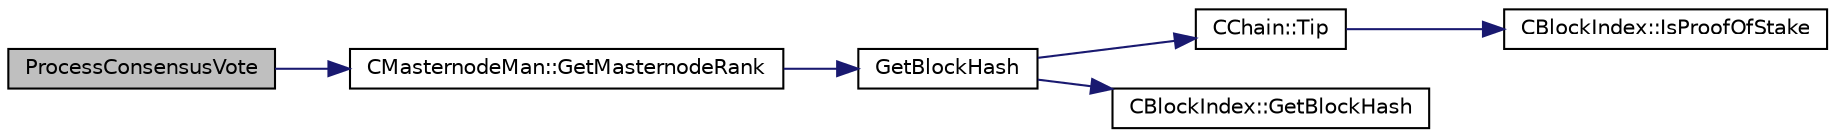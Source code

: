 digraph "ProcessConsensusVote"
{
  edge [fontname="Helvetica",fontsize="10",labelfontname="Helvetica",labelfontsize="10"];
  node [fontname="Helvetica",fontsize="10",shape=record];
  rankdir="LR";
  Node64 [label="ProcessConsensusVote",height=0.2,width=0.4,color="black", fillcolor="grey75", style="filled", fontcolor="black"];
  Node64 -> Node65 [color="midnightblue",fontsize="10",style="solid",fontname="Helvetica"];
  Node65 [label="CMasternodeMan::GetMasternodeRank",height=0.2,width=0.4,color="black", fillcolor="white", style="filled",URL="$class_c_masternode_man.html#a41fd522da90284837d5dcb1e2d2e7d7c"];
  Node65 -> Node66 [color="midnightblue",fontsize="10",style="solid",fontname="Helvetica"];
  Node66 [label="GetBlockHash",height=0.2,width=0.4,color="black", fillcolor="white", style="filled",URL="$masternode_8cpp.html#a32f5cbabfc2bd53c2f2daedf122a83cb"];
  Node66 -> Node67 [color="midnightblue",fontsize="10",style="solid",fontname="Helvetica"];
  Node67 [label="CChain::Tip",height=0.2,width=0.4,color="black", fillcolor="white", style="filled",URL="$class_c_chain.html#a40ccefec14f8f3195c08c827af8cf412",tooltip="Returns the index entry for the tip of this chain, or NULL if none. "];
  Node67 -> Node68 [color="midnightblue",fontsize="10",style="solid",fontname="Helvetica"];
  Node68 [label="CBlockIndex::IsProofOfStake",height=0.2,width=0.4,color="black", fillcolor="white", style="filled",URL="$class_c_block_index.html#a2438a891e9d43821c0d99e1bdac56fde"];
  Node66 -> Node69 [color="midnightblue",fontsize="10",style="solid",fontname="Helvetica"];
  Node69 [label="CBlockIndex::GetBlockHash",height=0.2,width=0.4,color="black", fillcolor="white", style="filled",URL="$class_c_block_index.html#a98490a2788c65cdd6ae9002b004dd74c"];
}
